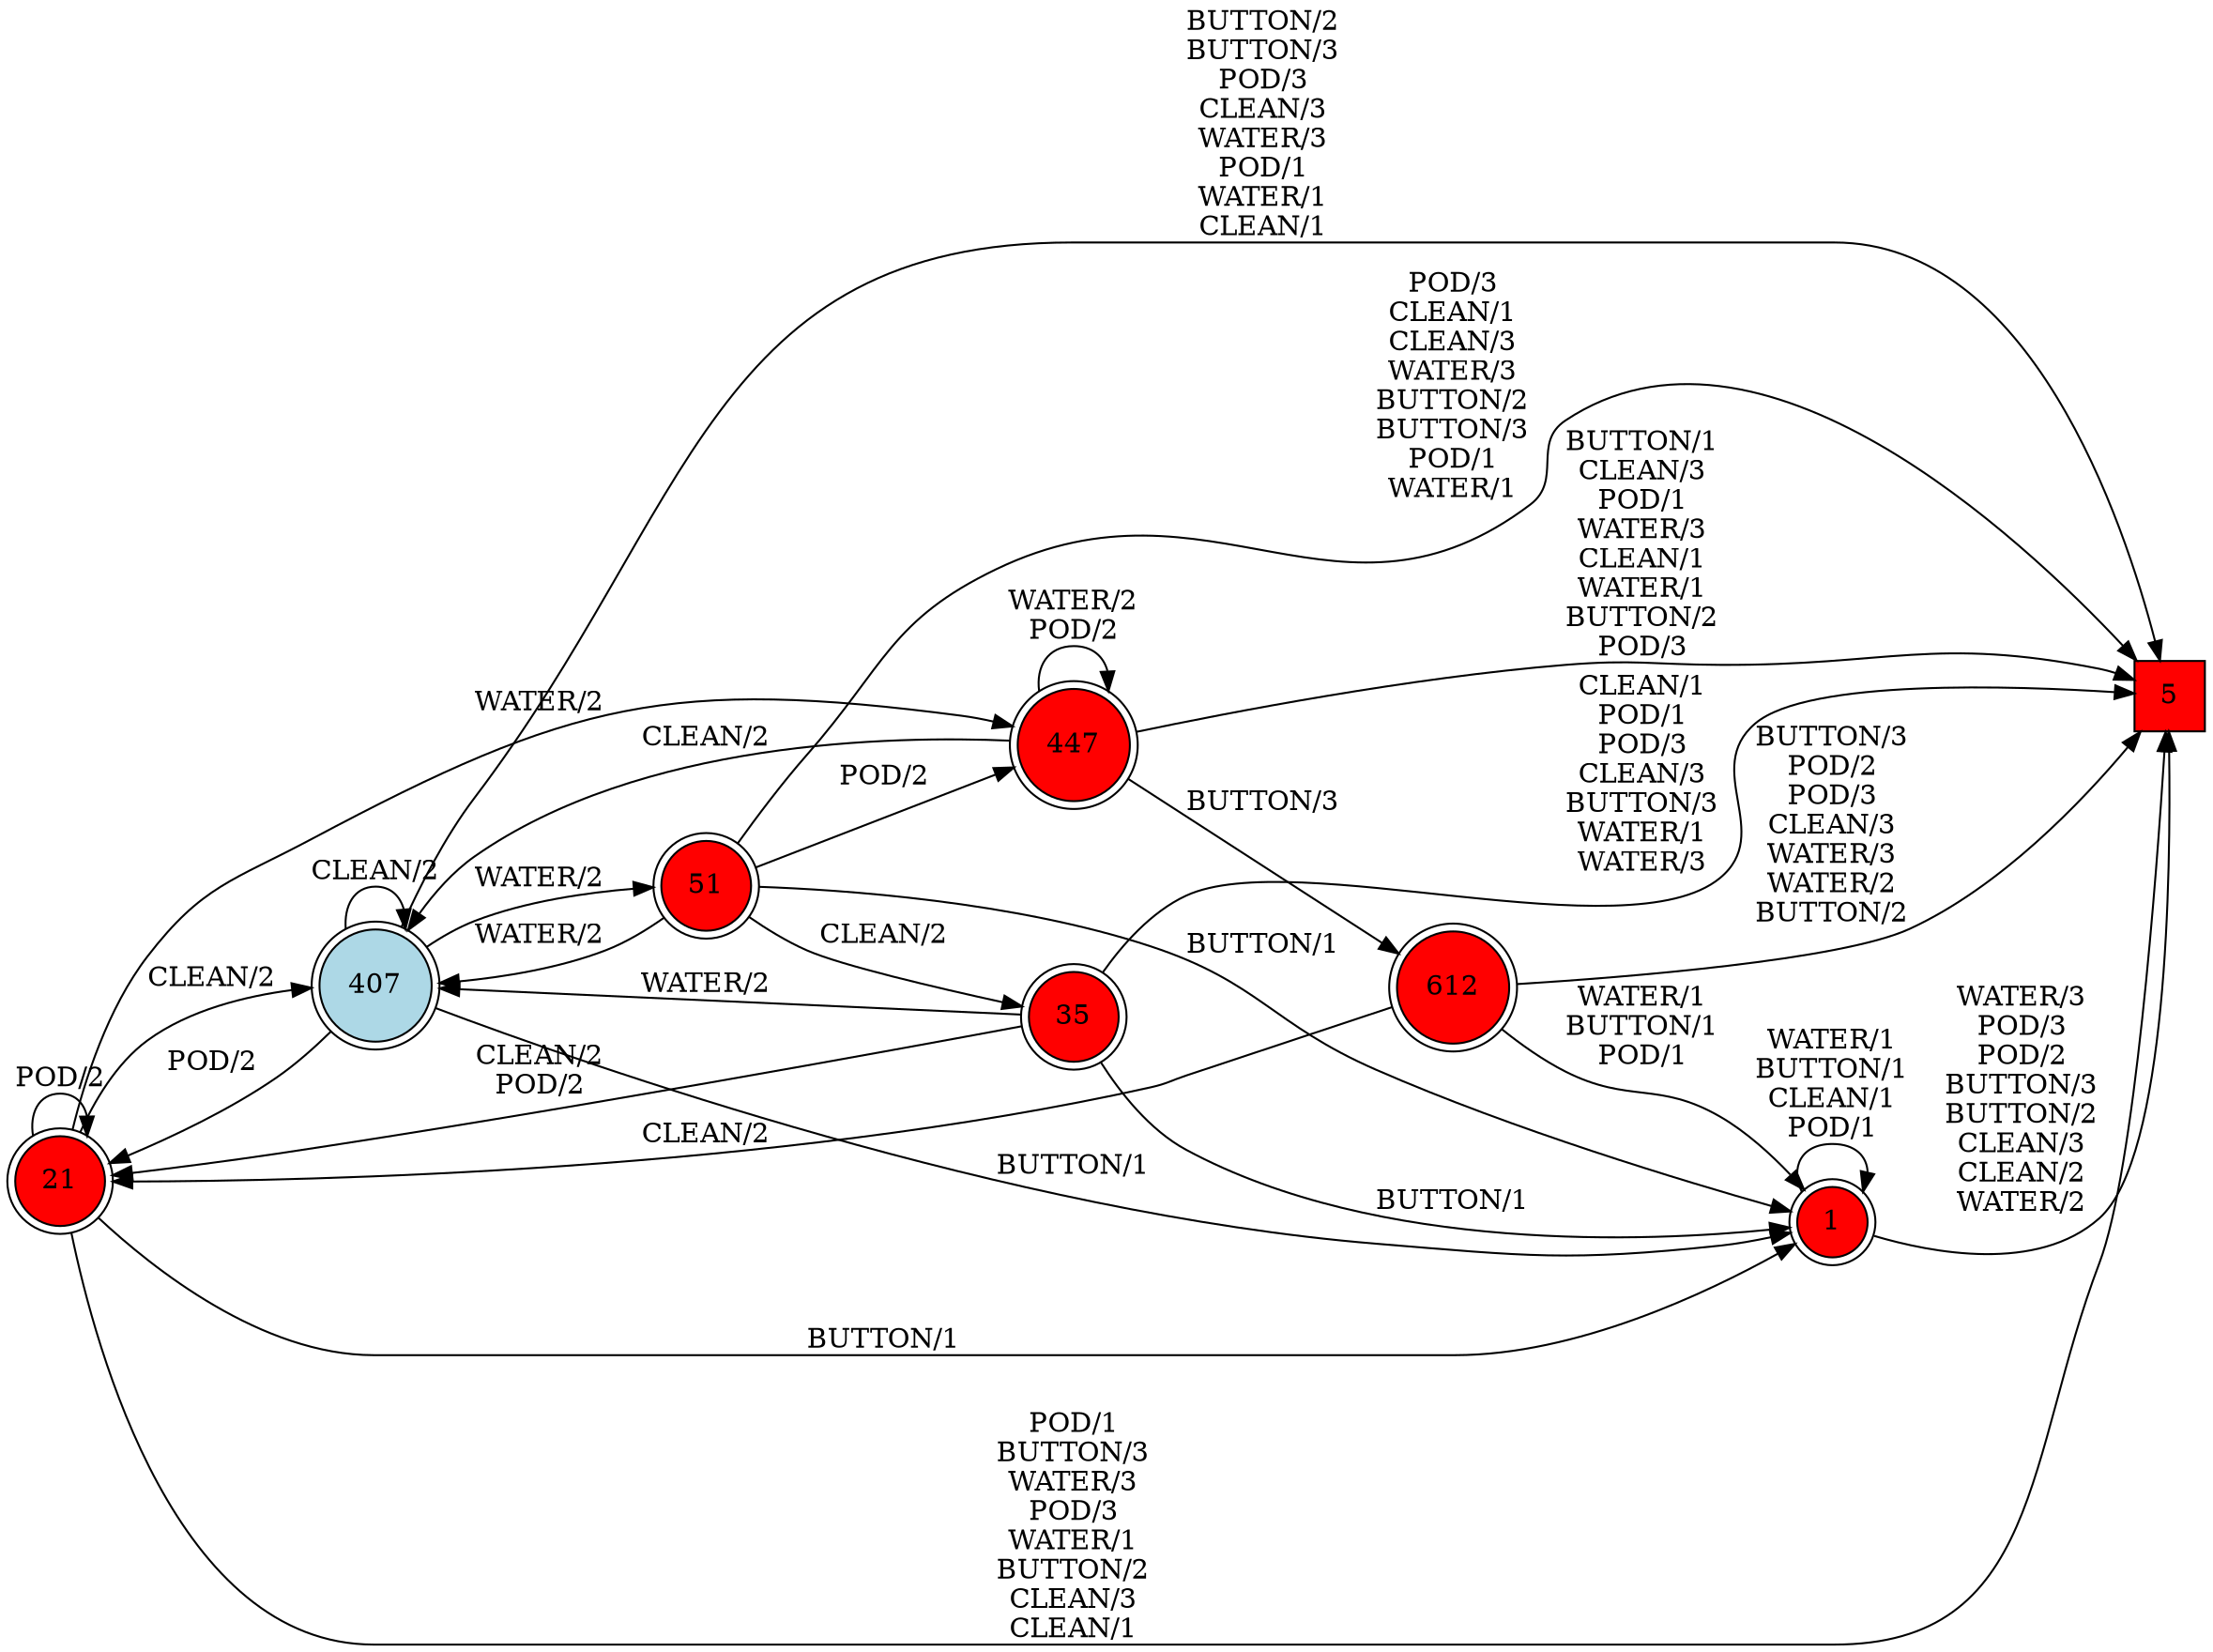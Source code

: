 digraph G {
  rankdir=LR;
  node [shape=circle, style=filled, fillcolor=white];
  "1" [fillcolor=red, shape=doublecircle];
  "5" [fillcolor=red, shape=square];
  "21" [fillcolor=red, shape=doublecircle];
  "35" [fillcolor=red, shape=doublecircle];
  "51" [fillcolor=red, shape=doublecircle];
  "407" [isInitial=True, fillcolor=lightblue, shape=doublecircle];
  "447" [fillcolor=red, shape=doublecircle];
  "612" [fillcolor=red, shape=doublecircle];
  "1" -> "5" [label="WATER/3\nPOD/3\nPOD/2\nBUTTON/3\nBUTTON/2\nCLEAN/3\nCLEAN/2\nWATER/2"];
  "1" -> "1" [label="WATER/1\nBUTTON/1\nCLEAN/1\nPOD/1"];
  "21" -> "5" [label="POD/1\nBUTTON/3\nWATER/3\nPOD/3\nWATER/1\nBUTTON/2\nCLEAN/3\nCLEAN/1"];
  "21" -> "1" [label="BUTTON/1"];
  "21" -> "21" [label="POD/2"];
  "21" -> "407" [label="CLEAN/2"];
  "21" -> "447" [label="WATER/2"];
  "35" -> "5" [label="CLEAN/1\nPOD/1\nPOD/3\nCLEAN/3\nBUTTON/3\nWATER/1\nWATER/3"];
  "35" -> "407" [label="WATER/2"];
  "35" -> "21" [label="CLEAN/2\nPOD/2"];
  "35" -> "1" [label="BUTTON/1"];
  "51" -> "5" [label="POD/3\nCLEAN/1\nCLEAN/3\nWATER/3\nBUTTON/2\nBUTTON/3\nPOD/1\nWATER/1"];
  "51" -> "35" [label="CLEAN/2"];
  "51" -> "1" [label="BUTTON/1"];
  "51" -> "407" [label="WATER/2"];
  "51" -> "447" [label="POD/2"];
  "407" -> "5" [label="BUTTON/2\nBUTTON/3\nPOD/3\nCLEAN/3\nWATER/3\nPOD/1\nWATER/1\nCLEAN/1"];
  "407" -> "1" [label="BUTTON/1"];
  "407" -> "21" [label="POD/2"];
  "407" -> "51" [label="WATER/2"];
  "407" -> "407" [label="CLEAN/2"];
  "447" -> "5" [label="BUTTON/1\nCLEAN/3\nPOD/1\nWATER/3\nCLEAN/1\nWATER/1\nBUTTON/2\nPOD/3"];
  "447" -> "612" [label="BUTTON/3"];
  "447" -> "447" [label="WATER/2\nPOD/2"];
  "447" -> "407" [label="CLEAN/2"];
  "612" -> "5" [label="BUTTON/3\nPOD/2\nPOD/3\nCLEAN/3\nWATER/3\nWATER/2\nBUTTON/2"];
  "612" -> "1" [label="WATER/1\nBUTTON/1\nPOD/1"];
  "612" -> "21" [label="CLEAN/2"];
}